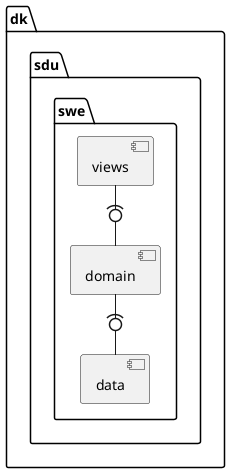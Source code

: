 @startuml
'https://plantuml.com/component-diagram
package "dk.sdu.swe" {
component "domain" as domain {

}

component "data" as data {
}

component "views" as views {
}

domain -(0- data
views -(0- domain

}

@enduml
